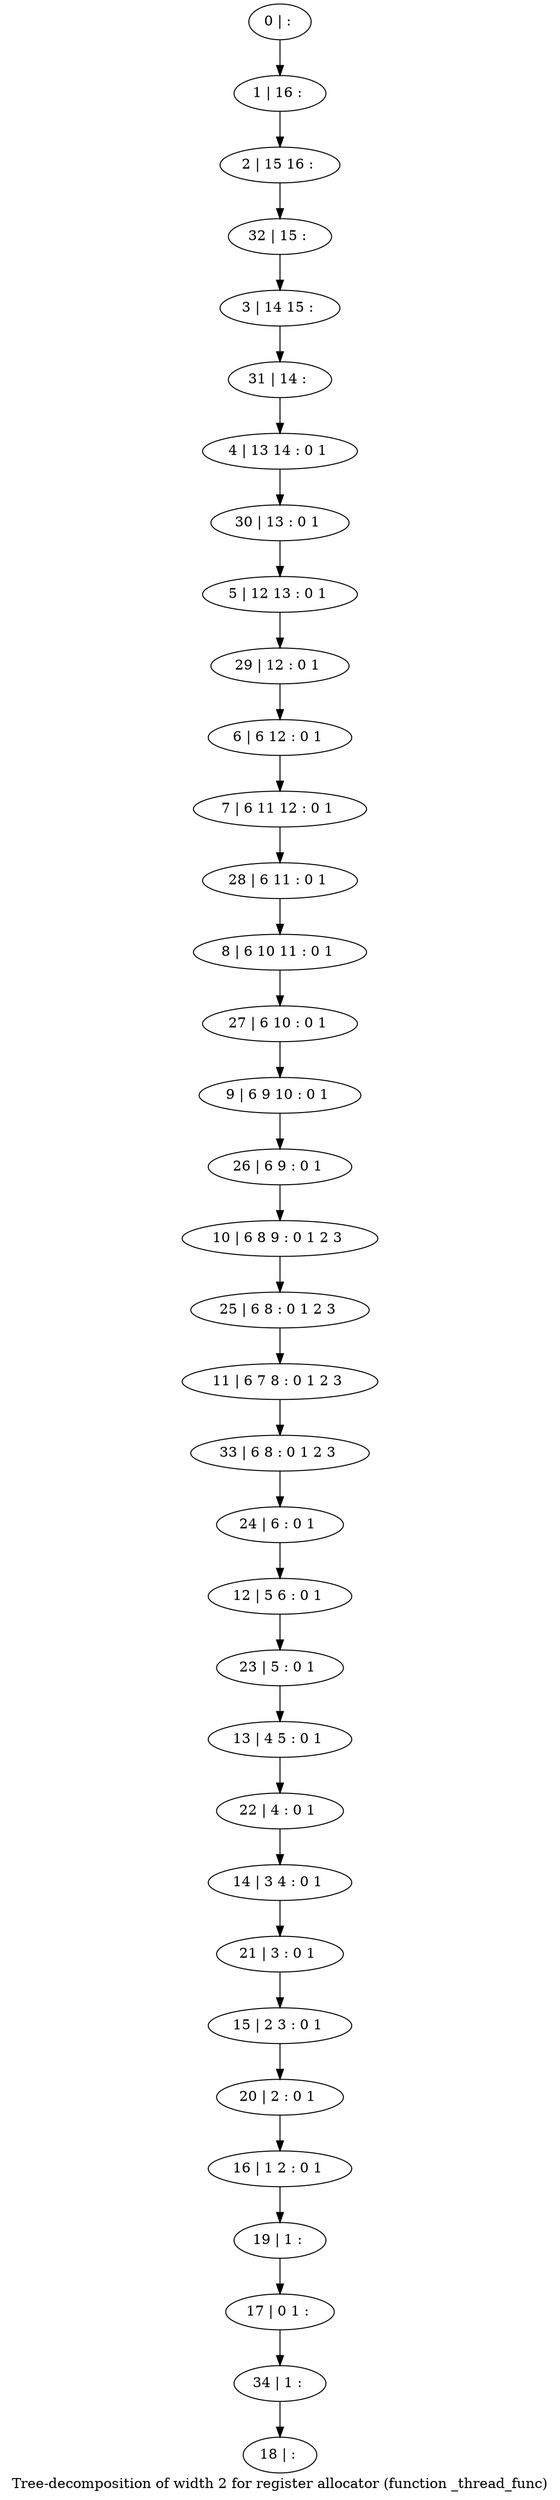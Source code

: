 digraph G {
graph [label="Tree-decomposition of width 2 for register allocator (function _thread_func)"]
0[label="0 | : "];
1[label="1 | 16 : "];
2[label="2 | 15 16 : "];
3[label="3 | 14 15 : "];
4[label="4 | 13 14 : 0 1 "];
5[label="5 | 12 13 : 0 1 "];
6[label="6 | 6 12 : 0 1 "];
7[label="7 | 6 11 12 : 0 1 "];
8[label="8 | 6 10 11 : 0 1 "];
9[label="9 | 6 9 10 : 0 1 "];
10[label="10 | 6 8 9 : 0 1 2 3 "];
11[label="11 | 6 7 8 : 0 1 2 3 "];
12[label="12 | 5 6 : 0 1 "];
13[label="13 | 4 5 : 0 1 "];
14[label="14 | 3 4 : 0 1 "];
15[label="15 | 2 3 : 0 1 "];
16[label="16 | 1 2 : 0 1 "];
17[label="17 | 0 1 : "];
18[label="18 | : "];
19[label="19 | 1 : "];
20[label="20 | 2 : 0 1 "];
21[label="21 | 3 : 0 1 "];
22[label="22 | 4 : 0 1 "];
23[label="23 | 5 : 0 1 "];
24[label="24 | 6 : 0 1 "];
25[label="25 | 6 8 : 0 1 2 3 "];
26[label="26 | 6 9 : 0 1 "];
27[label="27 | 6 10 : 0 1 "];
28[label="28 | 6 11 : 0 1 "];
29[label="29 | 12 : 0 1 "];
30[label="30 | 13 : 0 1 "];
31[label="31 | 14 : "];
32[label="32 | 15 : "];
33[label="33 | 6 8 : 0 1 2 3 "];
34[label="34 | 1 : "];
0->1 ;
1->2 ;
6->7 ;
19->17 ;
16->19 ;
20->16 ;
15->20 ;
21->15 ;
14->21 ;
22->14 ;
13->22 ;
23->13 ;
12->23 ;
24->12 ;
25->11 ;
10->25 ;
26->10 ;
9->26 ;
27->9 ;
8->27 ;
28->8 ;
7->28 ;
29->6 ;
5->29 ;
30->5 ;
4->30 ;
31->4 ;
3->31 ;
32->3 ;
2->32 ;
33->24 ;
11->33 ;
34->18 ;
17->34 ;
}
